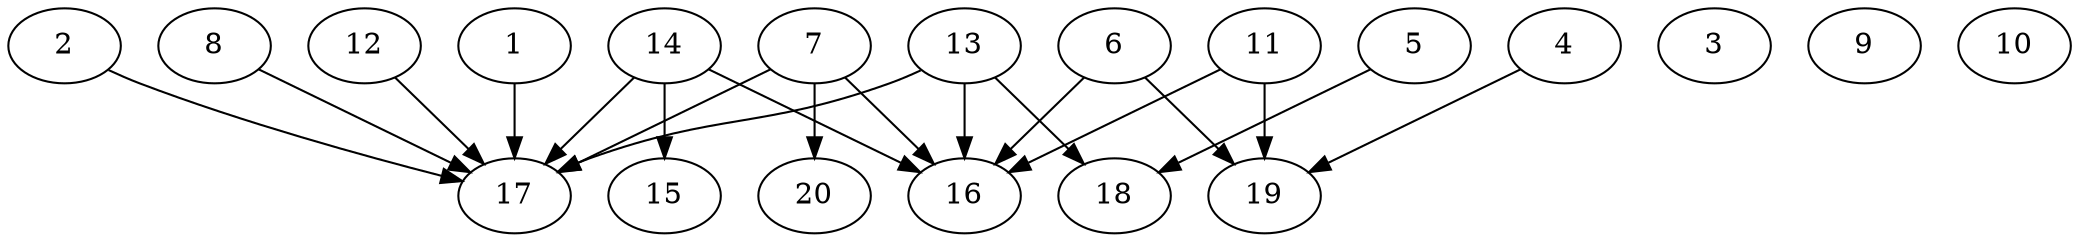 // DAG automatically generated by daggen at Thu Oct  3 13:58:43 2019
// ./daggen --dot -n 20 --ccr 0.4 --fat 0.9 --regular 0.9 --density 0.6 --mindata 5242880 --maxdata 52428800 
digraph G {
  1 [size="130063360", alpha="0.02", expect_size="52025344"] 
  1 -> 17 [size ="52025344"]
  2 [size="97361920", alpha="0.08", expect_size="38944768"] 
  2 -> 17 [size ="38944768"]
  3 [size="89157120", alpha="0.08", expect_size="35662848"] 
  4 [size="114908160", alpha="0.14", expect_size="45963264"] 
  4 -> 19 [size ="45963264"]
  5 [size="41907200", alpha="0.14", expect_size="16762880"] 
  5 -> 18 [size ="16762880"]
  6 [size="124295680", alpha="0.05", expect_size="49718272"] 
  6 -> 16 [size ="49718272"]
  6 -> 19 [size ="49718272"]
  7 [size="24417280", alpha="0.13", expect_size="9766912"] 
  7 -> 16 [size ="9766912"]
  7 -> 17 [size ="9766912"]
  7 -> 20 [size ="9766912"]
  8 [size="111864320", alpha="0.18", expect_size="44745728"] 
  8 -> 17 [size ="44745728"]
  9 [size="24317440", alpha="0.19", expect_size="9726976"] 
  10 [size="93834240", alpha="0.15", expect_size="37533696"] 
  11 [size="33669120", alpha="0.01", expect_size="13467648"] 
  11 -> 16 [size ="13467648"]
  11 -> 19 [size ="13467648"]
  12 [size="44625920", alpha="0.10", expect_size="17850368"] 
  12 -> 17 [size ="17850368"]
  13 [size="90324480", alpha="0.09", expect_size="36129792"] 
  13 -> 16 [size ="36129792"]
  13 -> 17 [size ="36129792"]
  13 -> 18 [size ="36129792"]
  14 [size="18437120", alpha="0.02", expect_size="7374848"] 
  14 -> 15 [size ="7374848"]
  14 -> 16 [size ="7374848"]
  14 -> 17 [size ="7374848"]
  15 [size="101611520", alpha="0.09", expect_size="40644608"] 
  16 [size="66147840", alpha="0.17", expect_size="26459136"] 
  17 [size="94097920", alpha="0.15", expect_size="37639168"] 
  18 [size="55339520", alpha="0.05", expect_size="22135808"] 
  19 [size="40921600", alpha="0.12", expect_size="16368640"] 
  20 [size="32734720", alpha="0.07", expect_size="13093888"] 
}
